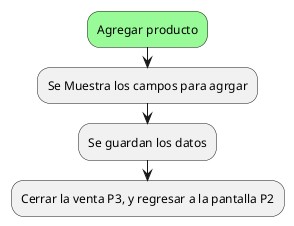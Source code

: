 @startuml
#palegreen:Agregar producto;

:Se Muestra los campos para agrgar;
:Se guardan los datos;
:Cerrar la venta P3, y regresar a la pantalla P2;

@enduml
